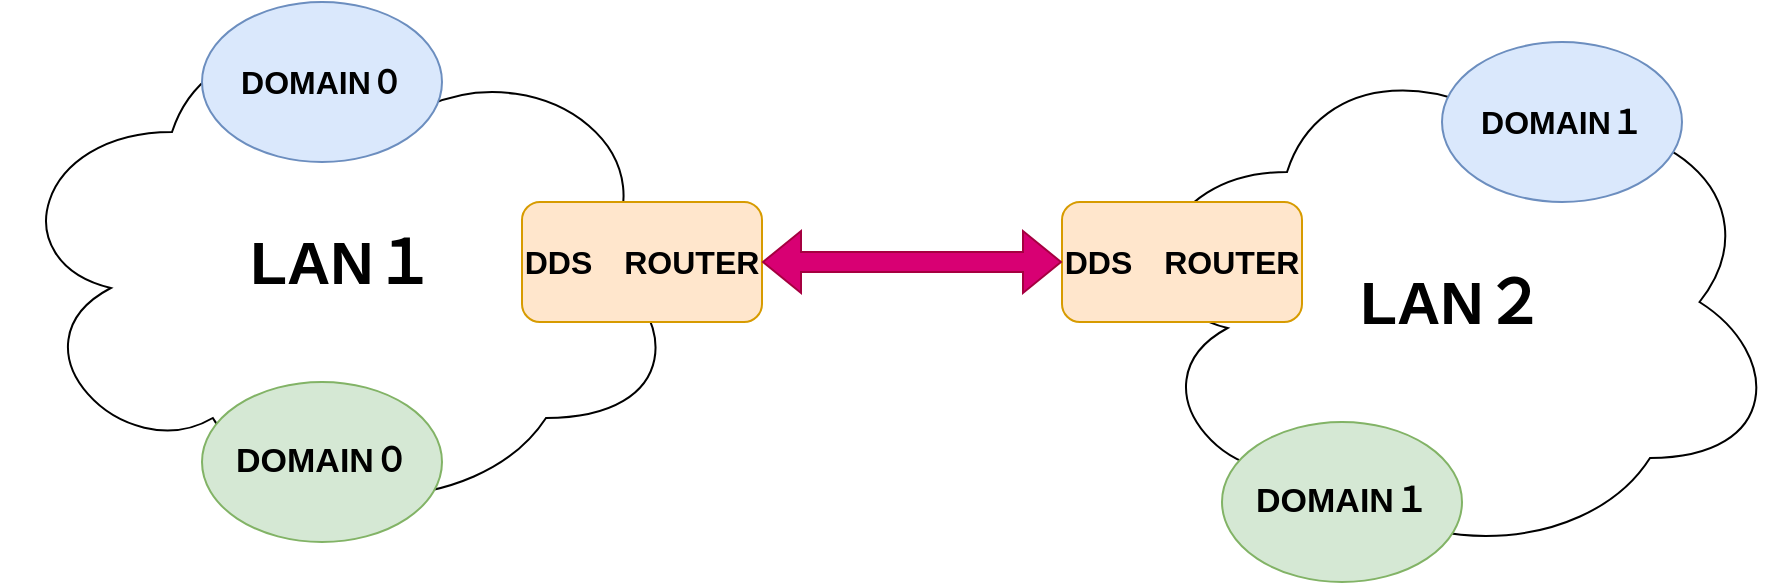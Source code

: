 <mxfile version="20.0.1" type="github">
  <diagram id="mEZS4y3rniQXDqQQ1Pdy" name="Page-1">
    <mxGraphModel dx="1038" dy="579" grid="1" gridSize="10" guides="1" tooltips="1" connect="1" arrows="1" fold="1" page="1" pageScale="1" pageWidth="827" pageHeight="1169" math="0" shadow="0">
      <root>
        <mxCell id="0" />
        <mxCell id="1" parent="0" />
        <mxCell id="WMqWO3frrPSlVoMDKws3-1" value="&lt;font size=&quot;1&quot; style=&quot;line-height: 1.2;&quot;&gt;&lt;b style=&quot;font-size: 30px;&quot;&gt;LAN１&lt;/b&gt;&lt;/font&gt;" style="ellipse;shape=cloud;whiteSpace=wrap;html=1;" parent="1" vertex="1">
          <mxGeometry x="20" y="80" width="340" height="260" as="geometry" />
        </mxCell>
        <mxCell id="WMqWO3frrPSlVoMDKws3-2" value="&lt;b&gt;&lt;font style=&quot;font-size: 16px;&quot;&gt;DOMAIN０&lt;/font&gt;&lt;/b&gt;" style="ellipse;whiteSpace=wrap;html=1;fillColor=#dae8fc;strokeColor=#6c8ebf;" parent="1" vertex="1">
          <mxGeometry x="120" y="80" width="120" height="80" as="geometry" />
        </mxCell>
        <mxCell id="WMqWO3frrPSlVoMDKws3-3" value="&lt;span style=&quot;&quot;&gt;&lt;font style=&quot;font-size: 17px;&quot;&gt;&lt;b&gt;DOMAIN０&lt;/b&gt;&lt;/font&gt;&lt;/span&gt;" style="ellipse;whiteSpace=wrap;html=1;fillColor=#d5e8d4;strokeColor=#82b366;" parent="1" vertex="1">
          <mxGeometry x="120" y="270" width="120" height="80" as="geometry" />
        </mxCell>
        <mxCell id="WMqWO3frrPSlVoMDKws3-4" value="&lt;b&gt;&lt;font style=&quot;font-size: 16px;&quot;&gt;DDS　ROUTER&lt;/font&gt;&lt;/b&gt;" style="rounded=1;whiteSpace=wrap;html=1;fillColor=#ffe6cc;strokeColor=#d79b00;" parent="1" vertex="1">
          <mxGeometry x="280" y="180" width="120" height="60" as="geometry" />
        </mxCell>
        <mxCell id="WMqWO3frrPSlVoMDKws3-5" value="&lt;font size=&quot;1&quot; style=&quot;line-height: 1.2;&quot;&gt;&lt;b style=&quot;font-size: 30px;&quot;&gt;LAN２&lt;/b&gt;&lt;/font&gt;" style="ellipse;shape=cloud;whiteSpace=wrap;html=1;" parent="1" vertex="1">
          <mxGeometry x="580" y="100" width="330" height="260" as="geometry" />
        </mxCell>
        <mxCell id="WMqWO3frrPSlVoMDKws3-6" value="&lt;b&gt;&lt;font style=&quot;font-size: 16px;&quot;&gt;DOMAIN１&lt;/font&gt;&lt;/b&gt;" style="ellipse;whiteSpace=wrap;html=1;fillColor=#dae8fc;strokeColor=#6c8ebf;" parent="1" vertex="1">
          <mxGeometry x="740" y="100" width="120" height="80" as="geometry" />
        </mxCell>
        <mxCell id="WMqWO3frrPSlVoMDKws3-7" value="&lt;span style=&quot;&quot;&gt;&lt;font style=&quot;font-size: 17px;&quot;&gt;&lt;b&gt;DOMAIN１&lt;/b&gt;&lt;/font&gt;&lt;/span&gt;" style="ellipse;whiteSpace=wrap;html=1;fillColor=#d5e8d4;strokeColor=#82b366;" parent="1" vertex="1">
          <mxGeometry x="630" y="290" width="120" height="80" as="geometry" />
        </mxCell>
        <mxCell id="WMqWO3frrPSlVoMDKws3-8" value="&lt;b&gt;&lt;font style=&quot;font-size: 16px;&quot;&gt;DDS　ROUTER&lt;/font&gt;&lt;/b&gt;" style="rounded=1;whiteSpace=wrap;html=1;fillColor=#ffe6cc;strokeColor=#d79b00;" parent="1" vertex="1">
          <mxGeometry x="550" y="180" width="120" height="60" as="geometry" />
        </mxCell>
        <mxCell id="WMqWO3frrPSlVoMDKws3-10" value="" style="shape=flexArrow;endArrow=classic;startArrow=classic;html=1;rounded=0;fontSize=16;entryX=0;entryY=0.5;entryDx=0;entryDy=0;exitX=1;exitY=0.5;exitDx=0;exitDy=0;fillColor=#d80073;strokeColor=#A50040;" parent="1" source="WMqWO3frrPSlVoMDKws3-4" target="WMqWO3frrPSlVoMDKws3-8" edge="1">
          <mxGeometry width="100" height="100" relative="1" as="geometry">
            <mxPoint x="360" y="320" as="sourcePoint" />
            <mxPoint x="460" y="220" as="targetPoint" />
          </mxGeometry>
        </mxCell>
      </root>
    </mxGraphModel>
  </diagram>
</mxfile>
